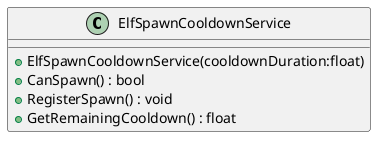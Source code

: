@startuml
class ElfSpawnCooldownService {
    + ElfSpawnCooldownService(cooldownDuration:float)
    + CanSpawn() : bool
    + RegisterSpawn() : void
    + GetRemainingCooldown() : float
}
@enduml
